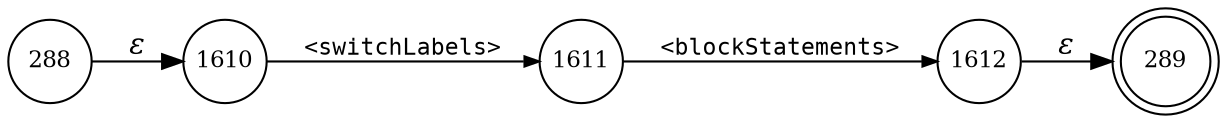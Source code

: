 digraph ATN {
rankdir=LR;
s289[fontsize=11, label="289", shape=doublecircle, fixedsize=true, width=.6];
s288[fontsize=11,label="288", shape=circle, fixedsize=true, width=.55, peripheries=1];
s1610[fontsize=11,label="1610", shape=circle, fixedsize=true, width=.55, peripheries=1];
s1611[fontsize=11,label="1611", shape=circle, fixedsize=true, width=.55, peripheries=1];
s1612[fontsize=11,label="1612", shape=circle, fixedsize=true, width=.55, peripheries=1];
s288 -> s1610 [fontname="Times-Italic", label="&epsilon;"];
s1610 -> s1611 [fontsize=11, fontname="Courier", arrowsize=.7, label = "<switchLabels>", arrowhead = normal];
s1611 -> s1612 [fontsize=11, fontname="Courier", arrowsize=.7, label = "<blockStatements>", arrowhead = normal];
s1612 -> s289 [fontname="Times-Italic", label="&epsilon;"];
}